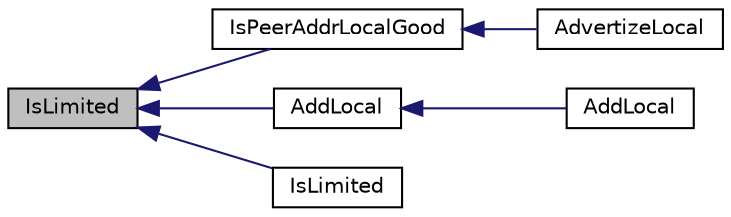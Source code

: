 digraph "IsLimited"
{
  edge [fontname="Helvetica",fontsize="10",labelfontname="Helvetica",labelfontsize="10"];
  node [fontname="Helvetica",fontsize="10",shape=record];
  rankdir="LR";
  Node171 [label="IsLimited",height=0.2,width=0.4,color="black", fillcolor="grey75", style="filled", fontcolor="black"];
  Node171 -> Node172 [dir="back",color="midnightblue",fontsize="10",style="solid",fontname="Helvetica"];
  Node172 [label="IsPeerAddrLocalGood",height=0.2,width=0.4,color="black", fillcolor="white", style="filled",URL="$net_8h.html#a058b75c6fcc94a0643184c237ad6de93"];
  Node172 -> Node173 [dir="back",color="midnightblue",fontsize="10",style="solid",fontname="Helvetica"];
  Node173 [label="AdvertizeLocal",height=0.2,width=0.4,color="black", fillcolor="white", style="filled",URL="$net_8h.html#a049abe300398a68bfbd8ec6afc6046a9"];
  Node171 -> Node174 [dir="back",color="midnightblue",fontsize="10",style="solid",fontname="Helvetica"];
  Node174 [label="AddLocal",height=0.2,width=0.4,color="black", fillcolor="white", style="filled",URL="$net_8h.html#a337d6af198a6b0d75f830e56da9b91e9"];
  Node174 -> Node175 [dir="back",color="midnightblue",fontsize="10",style="solid",fontname="Helvetica"];
  Node175 [label="AddLocal",height=0.2,width=0.4,color="black", fillcolor="white", style="filled",URL="$net_8h.html#abda4e8f87772f9a9d9d8f52a93791ffc"];
  Node171 -> Node176 [dir="back",color="midnightblue",fontsize="10",style="solid",fontname="Helvetica"];
  Node176 [label="IsLimited",height=0.2,width=0.4,color="black", fillcolor="white", style="filled",URL="$net_8h.html#a7f5f5a0bf934e49c7137ee4aa6eb8732"];
}
